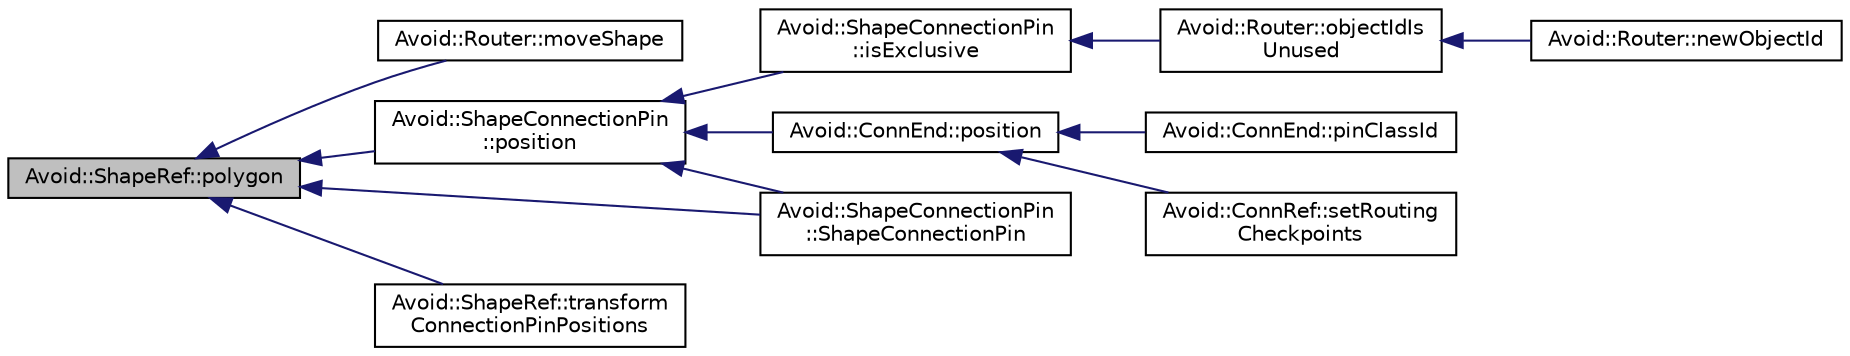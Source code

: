 digraph "Avoid::ShapeRef::polygon"
{
  edge [fontname="Helvetica",fontsize="10",labelfontname="Helvetica",labelfontsize="10"];
  node [fontname="Helvetica",fontsize="10",shape=record];
  rankdir="LR";
  Node6 [label="Avoid::ShapeRef::polygon",height=0.2,width=0.4,color="black", fillcolor="grey75", style="filled", fontcolor="black"];
  Node6 -> Node7 [dir="back",color="midnightblue",fontsize="10",style="solid",fontname="Helvetica"];
  Node7 [label="Avoid::Router::moveShape",height=0.2,width=0.4,color="black", fillcolor="white", style="filled",URL="$classAvoid_1_1Router.html#ac171735c187b3e0ea8f03fda4424fd4f",tooltip="Move an existing shape within the router scene by a relative distance. "];
  Node6 -> Node8 [dir="back",color="midnightblue",fontsize="10",style="solid",fontname="Helvetica"];
  Node8 [label="Avoid::ShapeConnectionPin\l::position",height=0.2,width=0.4,color="black", fillcolor="white", style="filled",URL="$classAvoid_1_1ShapeConnectionPin.html#a68fb685af93fee972b116334b0d314fa",tooltip="Returns the position of this connection pin. "];
  Node8 -> Node9 [dir="back",color="midnightblue",fontsize="10",style="solid",fontname="Helvetica"];
  Node9 [label="Avoid::ShapeConnectionPin\l::isExclusive",height=0.2,width=0.4,color="black", fillcolor="white", style="filled",URL="$classAvoid_1_1ShapeConnectionPin.html#adac2cb72fa0d78dd8cb77b292519bd6c",tooltip="Returns whether the connection pin is exclusive, i.e., only one connector can attach to it..."];
  Node9 -> Node10 [dir="back",color="midnightblue",fontsize="10",style="solid",fontname="Helvetica"];
  Node10 [label="Avoid::Router::objectIdIs\lUnused",height=0.2,width=0.4,color="black", fillcolor="white", style="filled",URL="$classAvoid_1_1Router.html#a8f36729c98e13e57d2c56c0d1facf86c",tooltip="Returns whether or not the given ID is already used. "];
  Node10 -> Node11 [dir="back",color="midnightblue",fontsize="10",style="solid",fontname="Helvetica"];
  Node11 [label="Avoid::Router::newObjectId",height=0.2,width=0.4,color="black", fillcolor="white", style="filled",URL="$classAvoid_1_1Router.html#a202c28fcb04f7af2183fe6849b4ce2f3",tooltip="Returns the object ID used for automatically generated objects, such as during hyperedge routing..."];
  Node8 -> Node12 [dir="back",color="midnightblue",fontsize="10",style="solid",fontname="Helvetica"];
  Node12 [label="Avoid::ConnEnd::position",height=0.2,width=0.4,color="black", fillcolor="white", style="filled",URL="$classAvoid_1_1ConnEnd.html#a351619dda450b525bedec4667edee9d7",tooltip="Returns the position of this connector endpoint. "];
  Node12 -> Node13 [dir="back",color="midnightblue",fontsize="10",style="solid",fontname="Helvetica"];
  Node13 [label="Avoid::ConnEnd::pinClassId",height=0.2,width=0.4,color="black", fillcolor="white", style="filled",URL="$classAvoid_1_1ConnEnd.html#a31f741b5d8a86e0a8c4803475c674e8b",tooltip="Returns the pin class ID for a ConnEnd attached to a shape. "];
  Node12 -> Node14 [dir="back",color="midnightblue",fontsize="10",style="solid",fontname="Helvetica"];
  Node14 [label="Avoid::ConnRef::setRouting\lCheckpoints",height=0.2,width=0.4,color="black", fillcolor="white", style="filled",URL="$classAvoid_1_1ConnRef.html#a7fc22448cc52a1b060f62bcc00d1bb93",tooltip="Allows the user to specify a set of checkpoints that this connector will route via. "];
  Node8 -> Node15 [dir="back",color="midnightblue",fontsize="10",style="solid",fontname="Helvetica"];
  Node15 [label="Avoid::ShapeConnectionPin\l::ShapeConnectionPin",height=0.2,width=0.4,color="black", fillcolor="white", style="filled",URL="$classAvoid_1_1ShapeConnectionPin.html#ae267734eb3641c366595b488d21e4784",tooltip="Constructs a ShapeConnectionPin at a specified absolute or proportional position relative to the pare..."];
  Node6 -> Node15 [dir="back",color="midnightblue",fontsize="10",style="solid",fontname="Helvetica"];
  Node6 -> Node16 [dir="back",color="midnightblue",fontsize="10",style="solid",fontname="Helvetica"];
  Node16 [label="Avoid::ShapeRef::transform\lConnectionPinPositions",height=0.2,width=0.4,color="black", fillcolor="white", style="filled",URL="$classAvoid_1_1ShapeRef.html#a27cc39cd041b6358705481f1f00066bf",tooltip="Adjusts all of the shape&#39;s connection pin positions and visibility directions for a given transformat..."];
}
